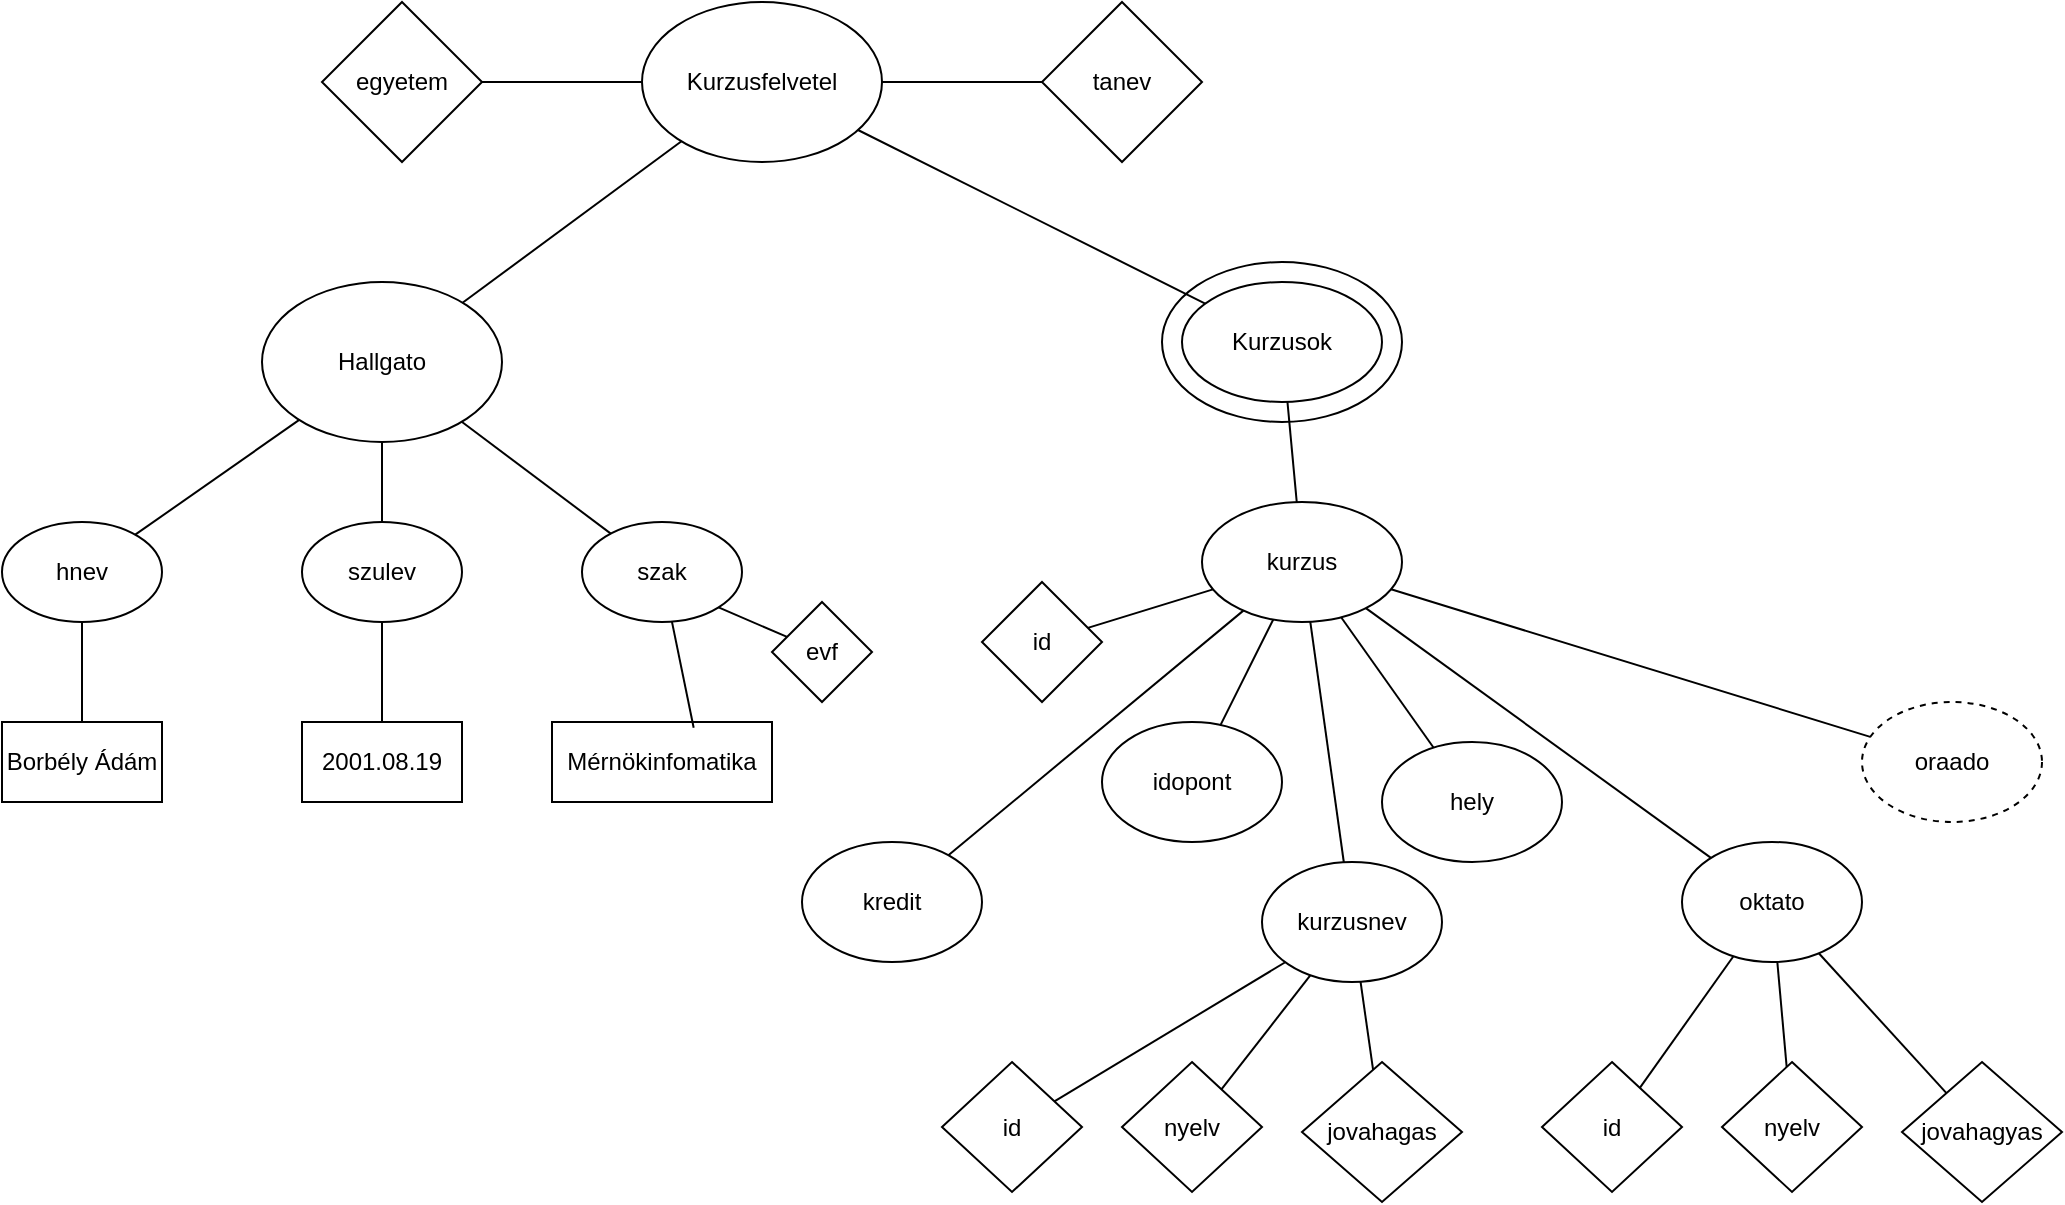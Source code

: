 <mxfile version="24.7.8">
  <diagram name="1 oldal" id="5pZi-d70ElCE_qXbReFY">
    <mxGraphModel dx="1257" dy="760" grid="1" gridSize="10" guides="1" tooltips="1" connect="1" arrows="1" fold="1" page="1" pageScale="1" pageWidth="827" pageHeight="1169" math="0" shadow="0">
      <root>
        <mxCell id="0" />
        <mxCell id="1" parent="0" />
        <mxCell id="acf5ywF1OzFSCXKGkQIr-1" value="Kurzusfelvetel" style="ellipse;whiteSpace=wrap;html=1;" vertex="1" parent="1">
          <mxGeometry x="340" y="10" width="120" height="80" as="geometry" />
        </mxCell>
        <mxCell id="acf5ywF1OzFSCXKGkQIr-2" value="tanev" style="rhombus;whiteSpace=wrap;html=1;" vertex="1" parent="1">
          <mxGeometry x="540" y="10" width="80" height="80" as="geometry" />
        </mxCell>
        <mxCell id="acf5ywF1OzFSCXKGkQIr-3" value="egyetem" style="rhombus;whiteSpace=wrap;html=1;" vertex="1" parent="1">
          <mxGeometry x="180" y="10" width="80" height="80" as="geometry" />
        </mxCell>
        <mxCell id="acf5ywF1OzFSCXKGkQIr-5" value="" style="endArrow=none;html=1;rounded=0;" edge="1" parent="1" source="acf5ywF1OzFSCXKGkQIr-1" target="acf5ywF1OzFSCXKGkQIr-3">
          <mxGeometry width="50" height="50" relative="1" as="geometry">
            <mxPoint x="380" y="330" as="sourcePoint" />
            <mxPoint x="430" y="280" as="targetPoint" />
          </mxGeometry>
        </mxCell>
        <mxCell id="acf5ywF1OzFSCXKGkQIr-6" value="" style="endArrow=none;html=1;rounded=0;entryX=0;entryY=0.5;entryDx=0;entryDy=0;" edge="1" parent="1" source="acf5ywF1OzFSCXKGkQIr-1" target="acf5ywF1OzFSCXKGkQIr-2">
          <mxGeometry width="50" height="50" relative="1" as="geometry">
            <mxPoint x="380" y="330" as="sourcePoint" />
            <mxPoint x="430" y="280" as="targetPoint" />
          </mxGeometry>
        </mxCell>
        <mxCell id="acf5ywF1OzFSCXKGkQIr-7" value="Hallgato" style="ellipse;whiteSpace=wrap;html=1;" vertex="1" parent="1">
          <mxGeometry x="150" y="150" width="120" height="80" as="geometry" />
        </mxCell>
        <mxCell id="acf5ywF1OzFSCXKGkQIr-8" value="" style="ellipse;whiteSpace=wrap;html=1;" vertex="1" parent="1">
          <mxGeometry x="600" y="140" width="120" height="80" as="geometry" />
        </mxCell>
        <mxCell id="acf5ywF1OzFSCXKGkQIr-9" value="Kurzusok" style="ellipse;whiteSpace=wrap;html=1;" vertex="1" parent="1">
          <mxGeometry x="610" y="150" width="100" height="60" as="geometry" />
        </mxCell>
        <mxCell id="acf5ywF1OzFSCXKGkQIr-10" value="hnev" style="ellipse;whiteSpace=wrap;html=1;" vertex="1" parent="1">
          <mxGeometry x="20" y="270" width="80" height="50" as="geometry" />
        </mxCell>
        <mxCell id="acf5ywF1OzFSCXKGkQIr-11" value="szulev" style="ellipse;whiteSpace=wrap;html=1;" vertex="1" parent="1">
          <mxGeometry x="170" y="270" width="80" height="50" as="geometry" />
        </mxCell>
        <mxCell id="acf5ywF1OzFSCXKGkQIr-12" value="szak" style="ellipse;whiteSpace=wrap;html=1;" vertex="1" parent="1">
          <mxGeometry x="310" y="270" width="80" height="50" as="geometry" />
        </mxCell>
        <mxCell id="acf5ywF1OzFSCXKGkQIr-13" value="Borbély Ádám" style="rounded=0;whiteSpace=wrap;html=1;" vertex="1" parent="1">
          <mxGeometry x="20" y="370" width="80" height="40" as="geometry" />
        </mxCell>
        <mxCell id="acf5ywF1OzFSCXKGkQIr-14" value="2001.08.19" style="rounded=0;whiteSpace=wrap;html=1;" vertex="1" parent="1">
          <mxGeometry x="170" y="370" width="80" height="40" as="geometry" />
        </mxCell>
        <mxCell id="acf5ywF1OzFSCXKGkQIr-15" value="Mérnökinfomatika" style="rounded=0;whiteSpace=wrap;html=1;" vertex="1" parent="1">
          <mxGeometry x="295" y="370" width="110" height="40" as="geometry" />
        </mxCell>
        <mxCell id="acf5ywF1OzFSCXKGkQIr-16" value="" style="endArrow=none;html=1;rounded=0;exitX=0.644;exitY=0.071;exitDx=0;exitDy=0;exitPerimeter=0;" edge="1" parent="1" source="acf5ywF1OzFSCXKGkQIr-15" target="acf5ywF1OzFSCXKGkQIr-12">
          <mxGeometry width="50" height="50" relative="1" as="geometry">
            <mxPoint x="380" y="330" as="sourcePoint" />
            <mxPoint x="430" y="280" as="targetPoint" />
          </mxGeometry>
        </mxCell>
        <mxCell id="acf5ywF1OzFSCXKGkQIr-17" value="" style="endArrow=none;html=1;rounded=0;" edge="1" parent="1" source="acf5ywF1OzFSCXKGkQIr-14" target="acf5ywF1OzFSCXKGkQIr-11">
          <mxGeometry width="50" height="50" relative="1" as="geometry">
            <mxPoint x="380" y="330" as="sourcePoint" />
            <mxPoint x="430" y="280" as="targetPoint" />
          </mxGeometry>
        </mxCell>
        <mxCell id="acf5ywF1OzFSCXKGkQIr-18" value="" style="endArrow=none;html=1;rounded=0;" edge="1" parent="1" source="acf5ywF1OzFSCXKGkQIr-13" target="acf5ywF1OzFSCXKGkQIr-10">
          <mxGeometry width="50" height="50" relative="1" as="geometry">
            <mxPoint x="380" y="330" as="sourcePoint" />
            <mxPoint x="430" y="280" as="targetPoint" />
          </mxGeometry>
        </mxCell>
        <mxCell id="acf5ywF1OzFSCXKGkQIr-19" value="" style="endArrow=none;html=1;rounded=0;" edge="1" parent="1" source="acf5ywF1OzFSCXKGkQIr-12" target="acf5ywF1OzFSCXKGkQIr-7">
          <mxGeometry width="50" height="50" relative="1" as="geometry">
            <mxPoint x="380" y="330" as="sourcePoint" />
            <mxPoint x="430" y="280" as="targetPoint" />
          </mxGeometry>
        </mxCell>
        <mxCell id="acf5ywF1OzFSCXKGkQIr-20" value="" style="endArrow=none;html=1;rounded=0;" edge="1" parent="1" source="acf5ywF1OzFSCXKGkQIr-11" target="acf5ywF1OzFSCXKGkQIr-7">
          <mxGeometry width="50" height="50" relative="1" as="geometry">
            <mxPoint x="380" y="330" as="sourcePoint" />
            <mxPoint x="430" y="280" as="targetPoint" />
          </mxGeometry>
        </mxCell>
        <mxCell id="acf5ywF1OzFSCXKGkQIr-21" value="" style="endArrow=none;html=1;rounded=0;" edge="1" parent="1" source="acf5ywF1OzFSCXKGkQIr-10" target="acf5ywF1OzFSCXKGkQIr-7">
          <mxGeometry width="50" height="50" relative="1" as="geometry">
            <mxPoint x="380" y="330" as="sourcePoint" />
            <mxPoint x="430" y="280" as="targetPoint" />
          </mxGeometry>
        </mxCell>
        <mxCell id="acf5ywF1OzFSCXKGkQIr-22" value="evf" style="rhombus;whiteSpace=wrap;html=1;" vertex="1" parent="1">
          <mxGeometry x="405" y="310" width="50" height="50" as="geometry" />
        </mxCell>
        <mxCell id="acf5ywF1OzFSCXKGkQIr-23" value="" style="endArrow=none;html=1;rounded=0;entryX=1;entryY=1;entryDx=0;entryDy=0;" edge="1" parent="1" source="acf5ywF1OzFSCXKGkQIr-22" target="acf5ywF1OzFSCXKGkQIr-12">
          <mxGeometry width="50" height="50" relative="1" as="geometry">
            <mxPoint x="380" y="330" as="sourcePoint" />
            <mxPoint x="480" y="340" as="targetPoint" />
          </mxGeometry>
        </mxCell>
        <mxCell id="acf5ywF1OzFSCXKGkQIr-24" value="kurzus" style="ellipse;whiteSpace=wrap;html=1;" vertex="1" parent="1">
          <mxGeometry x="620" y="260" width="100" height="60" as="geometry" />
        </mxCell>
        <mxCell id="acf5ywF1OzFSCXKGkQIr-25" value="idopont" style="ellipse;whiteSpace=wrap;html=1;" vertex="1" parent="1">
          <mxGeometry x="570" y="370" width="90" height="60" as="geometry" />
        </mxCell>
        <mxCell id="acf5ywF1OzFSCXKGkQIr-26" value="kredit" style="ellipse;whiteSpace=wrap;html=1;" vertex="1" parent="1">
          <mxGeometry x="420" y="430" width="90" height="60" as="geometry" />
        </mxCell>
        <mxCell id="acf5ywF1OzFSCXKGkQIr-27" value="kurzusnev" style="ellipse;whiteSpace=wrap;html=1;" vertex="1" parent="1">
          <mxGeometry x="650" y="440" width="90" height="60" as="geometry" />
        </mxCell>
        <mxCell id="acf5ywF1OzFSCXKGkQIr-28" value="hely" style="ellipse;whiteSpace=wrap;html=1;" vertex="1" parent="1">
          <mxGeometry x="710" y="380" width="90" height="60" as="geometry" />
        </mxCell>
        <mxCell id="acf5ywF1OzFSCXKGkQIr-29" value="oktato" style="ellipse;whiteSpace=wrap;html=1;" vertex="1" parent="1">
          <mxGeometry x="860" y="430" width="90" height="60" as="geometry" />
        </mxCell>
        <mxCell id="acf5ywF1OzFSCXKGkQIr-30" value="oraado" style="ellipse;whiteSpace=wrap;html=1;dashed=1;" vertex="1" parent="1">
          <mxGeometry x="950" y="360" width="90" height="60" as="geometry" />
        </mxCell>
        <mxCell id="acf5ywF1OzFSCXKGkQIr-31" value="" style="endArrow=none;html=1;rounded=0;" edge="1" parent="1" source="acf5ywF1OzFSCXKGkQIr-26" target="acf5ywF1OzFSCXKGkQIr-24">
          <mxGeometry width="50" height="50" relative="1" as="geometry">
            <mxPoint x="380" y="330" as="sourcePoint" />
            <mxPoint x="430" y="280" as="targetPoint" />
          </mxGeometry>
        </mxCell>
        <mxCell id="acf5ywF1OzFSCXKGkQIr-33" value="" style="endArrow=none;html=1;rounded=0;" edge="1" parent="1" source="acf5ywF1OzFSCXKGkQIr-25" target="acf5ywF1OzFSCXKGkQIr-24">
          <mxGeometry width="50" height="50" relative="1" as="geometry">
            <mxPoint x="380" y="330" as="sourcePoint" />
            <mxPoint x="430" y="280" as="targetPoint" />
          </mxGeometry>
        </mxCell>
        <mxCell id="acf5ywF1OzFSCXKGkQIr-34" value="" style="endArrow=none;html=1;rounded=0;" edge="1" parent="1" source="acf5ywF1OzFSCXKGkQIr-27" target="acf5ywF1OzFSCXKGkQIr-24">
          <mxGeometry width="50" height="50" relative="1" as="geometry">
            <mxPoint x="380" y="330" as="sourcePoint" />
            <mxPoint x="430" y="280" as="targetPoint" />
          </mxGeometry>
        </mxCell>
        <mxCell id="acf5ywF1OzFSCXKGkQIr-35" value="" style="endArrow=none;html=1;rounded=0;" edge="1" parent="1" source="acf5ywF1OzFSCXKGkQIr-28" target="acf5ywF1OzFSCXKGkQIr-24">
          <mxGeometry width="50" height="50" relative="1" as="geometry">
            <mxPoint x="380" y="330" as="sourcePoint" />
            <mxPoint x="430" y="280" as="targetPoint" />
          </mxGeometry>
        </mxCell>
        <mxCell id="acf5ywF1OzFSCXKGkQIr-36" value="" style="endArrow=none;html=1;rounded=0;" edge="1" parent="1" source="acf5ywF1OzFSCXKGkQIr-24" target="acf5ywF1OzFSCXKGkQIr-30">
          <mxGeometry width="50" height="50" relative="1" as="geometry">
            <mxPoint x="380" y="330" as="sourcePoint" />
            <mxPoint x="430" y="280" as="targetPoint" />
          </mxGeometry>
        </mxCell>
        <mxCell id="acf5ywF1OzFSCXKGkQIr-38" value="" style="endArrow=none;html=1;rounded=0;" edge="1" parent="1" source="acf5ywF1OzFSCXKGkQIr-29" target="acf5ywF1OzFSCXKGkQIr-24">
          <mxGeometry width="50" height="50" relative="1" as="geometry">
            <mxPoint x="380" y="330" as="sourcePoint" />
            <mxPoint x="430" y="280" as="targetPoint" />
          </mxGeometry>
        </mxCell>
        <mxCell id="acf5ywF1OzFSCXKGkQIr-39" value="id" style="rhombus;whiteSpace=wrap;html=1;" vertex="1" parent="1">
          <mxGeometry x="490" y="540" width="70" height="65" as="geometry" />
        </mxCell>
        <mxCell id="acf5ywF1OzFSCXKGkQIr-40" value="nyelv" style="rhombus;whiteSpace=wrap;html=1;" vertex="1" parent="1">
          <mxGeometry x="580" y="540" width="70" height="65" as="geometry" />
        </mxCell>
        <mxCell id="acf5ywF1OzFSCXKGkQIr-41" value="jovahagas" style="rhombus;whiteSpace=wrap;html=1;" vertex="1" parent="1">
          <mxGeometry x="670" y="540" width="80" height="70" as="geometry" />
        </mxCell>
        <mxCell id="acf5ywF1OzFSCXKGkQIr-42" value="nyelv" style="rhombus;whiteSpace=wrap;html=1;" vertex="1" parent="1">
          <mxGeometry x="880" y="540" width="70" height="65" as="geometry" />
        </mxCell>
        <mxCell id="acf5ywF1OzFSCXKGkQIr-43" value="id" style="rhombus;whiteSpace=wrap;html=1;" vertex="1" parent="1">
          <mxGeometry x="790" y="540" width="70" height="65" as="geometry" />
        </mxCell>
        <mxCell id="acf5ywF1OzFSCXKGkQIr-44" value="jovahagyas" style="rhombus;whiteSpace=wrap;html=1;" vertex="1" parent="1">
          <mxGeometry x="970" y="540" width="80" height="70" as="geometry" />
        </mxCell>
        <mxCell id="acf5ywF1OzFSCXKGkQIr-45" value="" style="endArrow=none;html=1;rounded=0;" edge="1" parent="1" source="acf5ywF1OzFSCXKGkQIr-39" target="acf5ywF1OzFSCXKGkQIr-27">
          <mxGeometry width="50" height="50" relative="1" as="geometry">
            <mxPoint x="380" y="330" as="sourcePoint" />
            <mxPoint x="430" y="280" as="targetPoint" />
          </mxGeometry>
        </mxCell>
        <mxCell id="acf5ywF1OzFSCXKGkQIr-46" value="" style="endArrow=none;html=1;rounded=0;" edge="1" parent="1" source="acf5ywF1OzFSCXKGkQIr-40" target="acf5ywF1OzFSCXKGkQIr-27">
          <mxGeometry width="50" height="50" relative="1" as="geometry">
            <mxPoint x="380" y="330" as="sourcePoint" />
            <mxPoint x="430" y="280" as="targetPoint" />
          </mxGeometry>
        </mxCell>
        <mxCell id="acf5ywF1OzFSCXKGkQIr-47" value="" style="endArrow=none;html=1;rounded=0;" edge="1" parent="1" source="acf5ywF1OzFSCXKGkQIr-41" target="acf5ywF1OzFSCXKGkQIr-27">
          <mxGeometry width="50" height="50" relative="1" as="geometry">
            <mxPoint x="380" y="330" as="sourcePoint" />
            <mxPoint x="430" y="280" as="targetPoint" />
          </mxGeometry>
        </mxCell>
        <mxCell id="acf5ywF1OzFSCXKGkQIr-48" value="" style="endArrow=none;html=1;rounded=0;" edge="1" parent="1" source="acf5ywF1OzFSCXKGkQIr-43" target="acf5ywF1OzFSCXKGkQIr-29">
          <mxGeometry width="50" height="50" relative="1" as="geometry">
            <mxPoint x="380" y="330" as="sourcePoint" />
            <mxPoint x="430" y="280" as="targetPoint" />
          </mxGeometry>
        </mxCell>
        <mxCell id="acf5ywF1OzFSCXKGkQIr-49" value="" style="endArrow=none;html=1;rounded=0;" edge="1" parent="1" source="acf5ywF1OzFSCXKGkQIr-42" target="acf5ywF1OzFSCXKGkQIr-29">
          <mxGeometry width="50" height="50" relative="1" as="geometry">
            <mxPoint x="380" y="330" as="sourcePoint" />
            <mxPoint x="430" y="280" as="targetPoint" />
          </mxGeometry>
        </mxCell>
        <mxCell id="acf5ywF1OzFSCXKGkQIr-50" value="" style="endArrow=none;html=1;rounded=0;" edge="1" parent="1" source="acf5ywF1OzFSCXKGkQIr-44" target="acf5ywF1OzFSCXKGkQIr-29">
          <mxGeometry width="50" height="50" relative="1" as="geometry">
            <mxPoint x="380" y="330" as="sourcePoint" />
            <mxPoint x="430" y="280" as="targetPoint" />
          </mxGeometry>
        </mxCell>
        <mxCell id="acf5ywF1OzFSCXKGkQIr-51" value="id" style="rhombus;whiteSpace=wrap;html=1;" vertex="1" parent="1">
          <mxGeometry x="510" y="300" width="60" height="60" as="geometry" />
        </mxCell>
        <mxCell id="acf5ywF1OzFSCXKGkQIr-52" value="" style="endArrow=none;html=1;rounded=0;" edge="1" parent="1" source="acf5ywF1OzFSCXKGkQIr-51" target="acf5ywF1OzFSCXKGkQIr-24">
          <mxGeometry width="50" height="50" relative="1" as="geometry">
            <mxPoint x="540" y="230" as="sourcePoint" />
            <mxPoint x="550" y="220" as="targetPoint" />
          </mxGeometry>
        </mxCell>
        <mxCell id="acf5ywF1OzFSCXKGkQIr-53" value="" style="endArrow=none;html=1;rounded=0;" edge="1" parent="1" source="acf5ywF1OzFSCXKGkQIr-24" target="acf5ywF1OzFSCXKGkQIr-9">
          <mxGeometry width="50" height="50" relative="1" as="geometry">
            <mxPoint x="380" y="330" as="sourcePoint" />
            <mxPoint x="430" y="280" as="targetPoint" />
          </mxGeometry>
        </mxCell>
        <mxCell id="acf5ywF1OzFSCXKGkQIr-54" value="" style="endArrow=none;html=1;rounded=0;" edge="1" parent="1" source="acf5ywF1OzFSCXKGkQIr-7" target="acf5ywF1OzFSCXKGkQIr-1">
          <mxGeometry width="50" height="50" relative="1" as="geometry">
            <mxPoint x="380" y="330" as="sourcePoint" />
            <mxPoint x="430" y="280" as="targetPoint" />
          </mxGeometry>
        </mxCell>
        <mxCell id="acf5ywF1OzFSCXKGkQIr-55" value="" style="endArrow=none;html=1;rounded=0;" edge="1" parent="1" source="acf5ywF1OzFSCXKGkQIr-9" target="acf5ywF1OzFSCXKGkQIr-1">
          <mxGeometry width="50" height="50" relative="1" as="geometry">
            <mxPoint x="380" y="330" as="sourcePoint" />
            <mxPoint x="430" y="280" as="targetPoint" />
          </mxGeometry>
        </mxCell>
      </root>
    </mxGraphModel>
  </diagram>
</mxfile>
